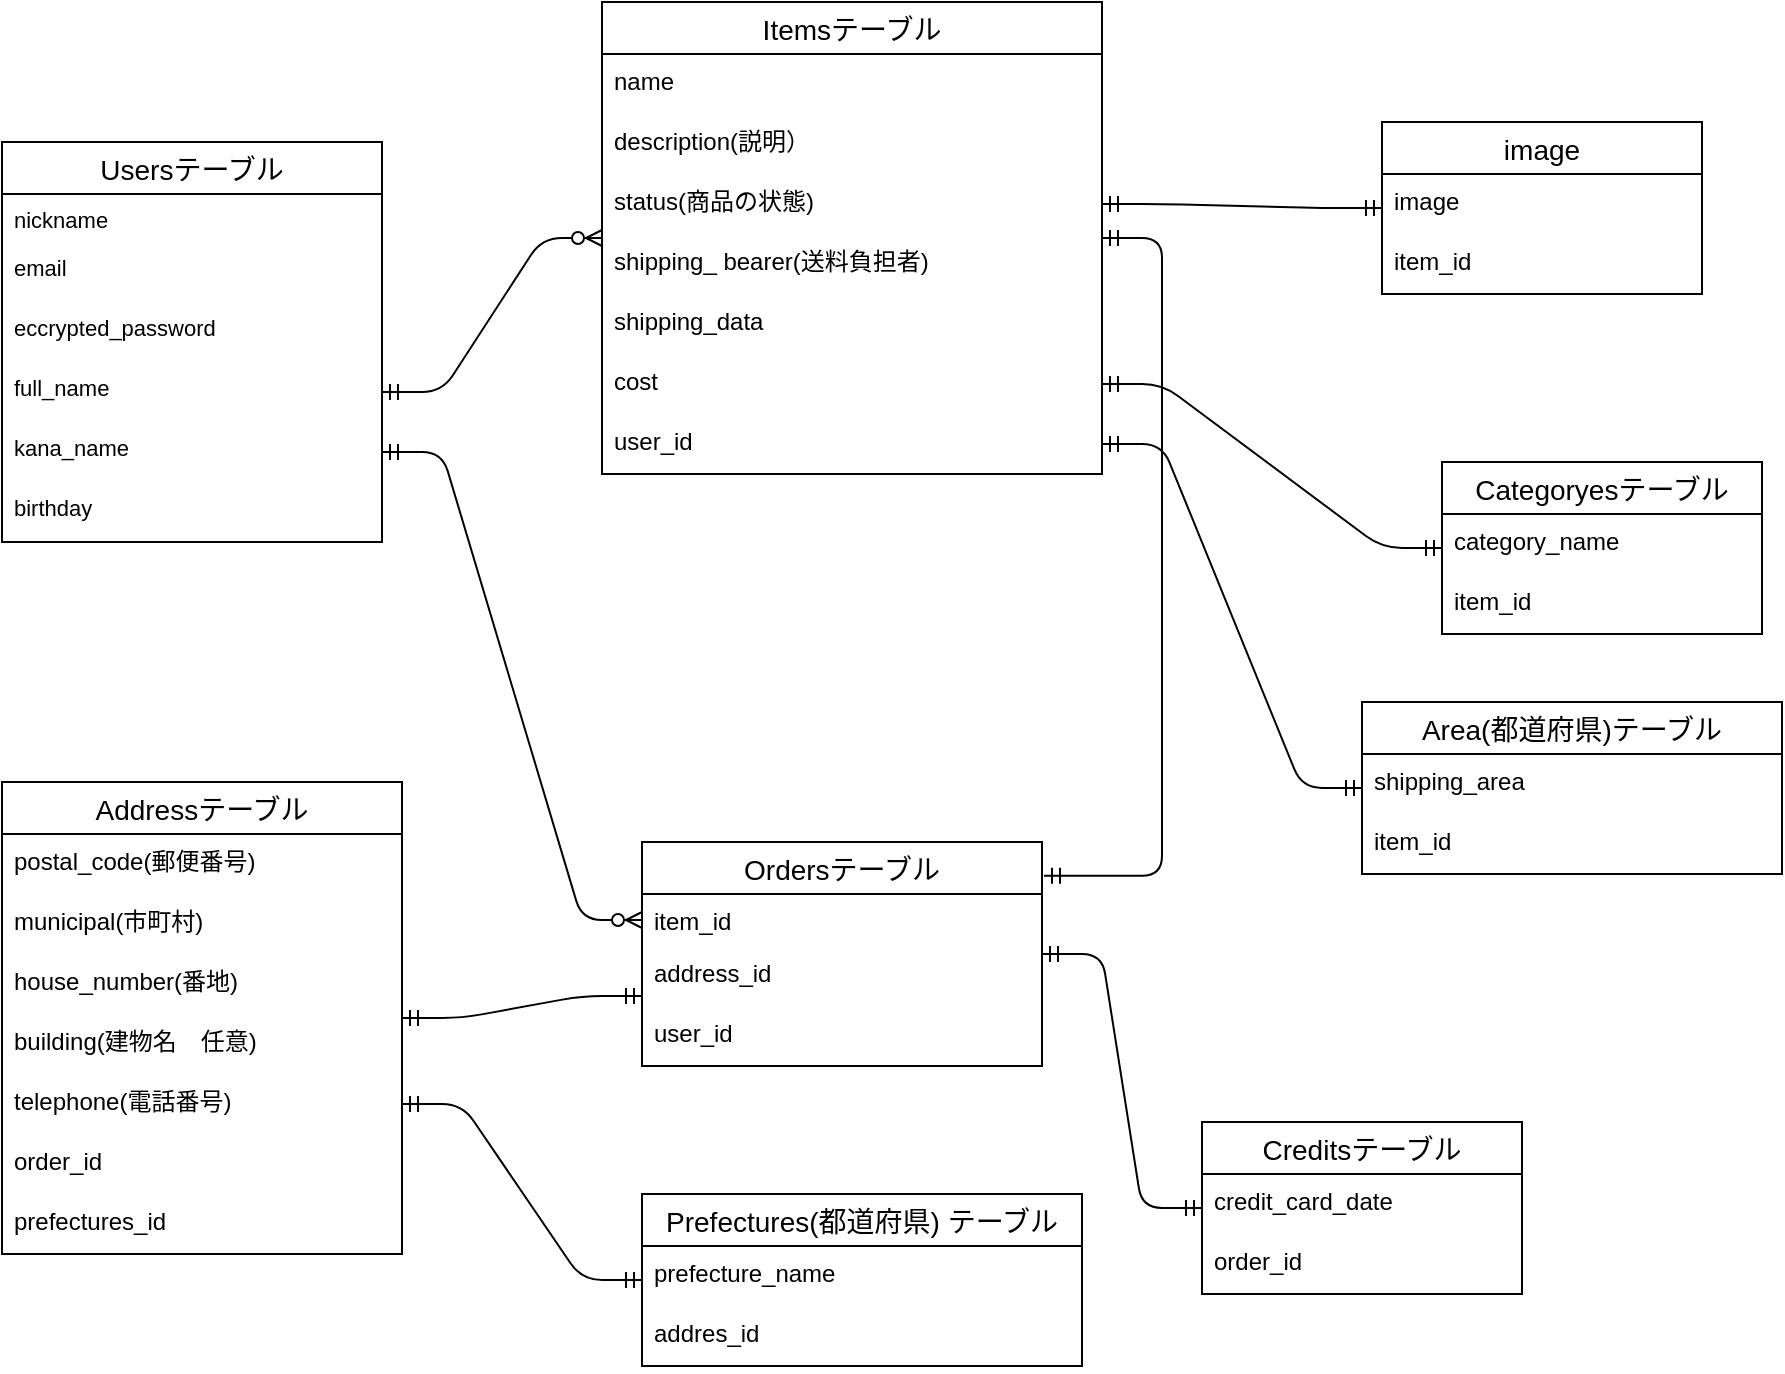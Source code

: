 <mxfile>
    <diagram id="AmKtjHTTedVKBdZKJ20y" name="ページ1">
        <mxGraphModel dx="947" dy="1061" grid="1" gridSize="10" guides="1" tooltips="1" connect="1" arrows="1" fold="1" page="1" pageScale="1" pageWidth="1169" pageHeight="827" math="0" shadow="0">
            <root>
                <mxCell id="0"/>
                <mxCell id="1" parent="0"/>
                <mxCell id="15" value="Usersテーブル" style="swimlane;fontStyle=0;childLayout=stackLayout;horizontal=1;startSize=26;horizontalStack=0;resizeParent=1;resizeParentMax=0;resizeLast=0;collapsible=1;marginBottom=0;align=center;fontSize=14;" parent="1" vertex="1">
                    <mxGeometry x="40" y="80" width="190" height="200" as="geometry">
                        <mxRectangle width="120" height="26" as="alternateBounds"/>
                    </mxGeometry>
                </mxCell>
                <mxCell id="18" value="nickname" style="text;strokeColor=none;fillColor=none;spacingLeft=4;spacingRight=4;overflow=hidden;rotatable=0;points=[[0,0.5],[1,0.5]];portConstraint=eastwest;fontSize=11;" parent="15" vertex="1">
                    <mxGeometry y="26" width="190" height="24" as="geometry"/>
                </mxCell>
                <mxCell id="26" value="email" style="text;strokeColor=none;fillColor=none;spacingLeft=4;spacingRight=4;overflow=hidden;rotatable=0;points=[[0,0.5],[1,0.5]];portConstraint=eastwest;fontSize=11;" parent="15" vertex="1">
                    <mxGeometry y="50" width="190" height="30" as="geometry"/>
                </mxCell>
                <mxCell id="27" value="eccrypted_password" style="text;strokeColor=none;fillColor=none;spacingLeft=4;spacingRight=4;overflow=hidden;rotatable=0;points=[[0,0.5],[1,0.5]];portConstraint=eastwest;fontSize=11;" parent="15" vertex="1">
                    <mxGeometry y="80" width="190" height="30" as="geometry"/>
                </mxCell>
                <mxCell id="28" value="full_name" style="text;strokeColor=none;fillColor=none;spacingLeft=4;spacingRight=4;overflow=hidden;rotatable=0;points=[[0,0.5],[1,0.5]];portConstraint=eastwest;fontSize=11;" parent="15" vertex="1">
                    <mxGeometry y="110" width="190" height="30" as="geometry"/>
                </mxCell>
                <mxCell id="29" value="kana_name" style="text;strokeColor=none;fillColor=none;spacingLeft=4;spacingRight=4;overflow=hidden;rotatable=0;points=[[0,0.5],[1,0.5]];portConstraint=eastwest;fontSize=11;" parent="15" vertex="1">
                    <mxGeometry y="140" width="190" height="30" as="geometry"/>
                </mxCell>
                <mxCell id="30" value="birthday" style="text;strokeColor=none;fillColor=none;spacingLeft=4;spacingRight=4;overflow=hidden;rotatable=0;points=[[0,0.5],[1,0.5]];portConstraint=eastwest;fontSize=11;" parent="15" vertex="1">
                    <mxGeometry y="170" width="190" height="30" as="geometry"/>
                </mxCell>
                <mxCell id="19" value="Itemsテーブル" style="swimlane;fontStyle=0;childLayout=stackLayout;horizontal=1;startSize=26;horizontalStack=0;resizeParent=1;resizeParentMax=0;resizeLast=0;collapsible=1;marginBottom=0;align=center;fontSize=14;" parent="1" vertex="1">
                    <mxGeometry x="340" y="10" width="250" height="236" as="geometry"/>
                </mxCell>
                <mxCell id="21" value="name" style="text;strokeColor=none;fillColor=none;spacingLeft=4;spacingRight=4;overflow=hidden;rotatable=0;points=[[0,0.5],[1,0.5]];portConstraint=eastwest;fontSize=12;" parent="19" vertex="1">
                    <mxGeometry y="26" width="250" height="30" as="geometry"/>
                </mxCell>
                <mxCell id="23" value="description(説明）" style="text;strokeColor=none;fillColor=none;spacingLeft=4;spacingRight=4;overflow=hidden;rotatable=0;points=[[0,0.5],[1,0.5]];portConstraint=eastwest;fontSize=12;" parent="19" vertex="1">
                    <mxGeometry y="56" width="250" height="30" as="geometry"/>
                </mxCell>
                <mxCell id="32" value="status(商品の状態)" style="text;strokeColor=none;fillColor=none;spacingLeft=4;spacingRight=4;overflow=hidden;rotatable=0;points=[[0,0.5],[1,0.5]];portConstraint=eastwest;fontSize=12;" parent="19" vertex="1">
                    <mxGeometry y="86" width="250" height="30" as="geometry"/>
                </mxCell>
                <mxCell id="33" value="shipping_ bearer(送料負担者)" style="text;strokeColor=none;fillColor=none;spacingLeft=4;spacingRight=4;overflow=hidden;rotatable=0;points=[[0,0.5],[1,0.5]];portConstraint=eastwest;fontSize=12;" parent="19" vertex="1">
                    <mxGeometry y="116" width="250" height="30" as="geometry"/>
                </mxCell>
                <mxCell id="35" value="shipping_data" style="text;strokeColor=none;fillColor=none;spacingLeft=4;spacingRight=4;overflow=hidden;rotatable=0;points=[[0,0.5],[1,0.5]];portConstraint=eastwest;fontSize=12;" parent="19" vertex="1">
                    <mxGeometry y="146" width="250" height="30" as="geometry"/>
                </mxCell>
                <mxCell id="36" value="cost" style="text;strokeColor=none;fillColor=none;spacingLeft=4;spacingRight=4;overflow=hidden;rotatable=0;points=[[0,0.5],[1,0.5]];portConstraint=eastwest;fontSize=12;" parent="19" vertex="1">
                    <mxGeometry y="176" width="250" height="30" as="geometry"/>
                </mxCell>
                <mxCell id="138" value="user_id" style="text;strokeColor=none;fillColor=none;spacingLeft=4;spacingRight=4;overflow=hidden;rotatable=0;points=[[0,0.5],[1,0.5]];portConstraint=eastwest;fontSize=12;" vertex="1" parent="19">
                    <mxGeometry y="206" width="250" height="30" as="geometry"/>
                </mxCell>
                <mxCell id="37" value="image" style="swimlane;fontStyle=0;childLayout=stackLayout;horizontal=1;startSize=26;horizontalStack=0;resizeParent=1;resizeParentMax=0;resizeLast=0;collapsible=1;marginBottom=0;align=center;fontSize=14;" parent="1" vertex="1">
                    <mxGeometry x="730" y="70" width="160" height="86" as="geometry">
                        <mxRectangle x="640" width="70" height="26" as="alternateBounds"/>
                    </mxGeometry>
                </mxCell>
                <mxCell id="38" value="image" style="text;strokeColor=none;fillColor=none;spacingLeft=4;spacingRight=4;overflow=hidden;rotatable=0;points=[[0,0.5],[1,0.5]];portConstraint=eastwest;fontSize=12;" parent="37" vertex="1">
                    <mxGeometry y="26" width="160" height="30" as="geometry"/>
                </mxCell>
                <mxCell id="154" value="item_id" style="text;strokeColor=none;fillColor=none;spacingLeft=4;spacingRight=4;overflow=hidden;rotatable=0;points=[[0,0.5],[1,0.5]];portConstraint=eastwest;fontSize=12;" vertex="1" parent="37">
                    <mxGeometry y="56" width="160" height="30" as="geometry"/>
                </mxCell>
                <mxCell id="41" value="Ordersテーブル" style="swimlane;fontStyle=0;childLayout=stackLayout;horizontal=1;startSize=26;horizontalStack=0;resizeParent=1;resizeParentMax=0;resizeLast=0;collapsible=1;marginBottom=0;align=center;fontSize=14;" parent="1" vertex="1">
                    <mxGeometry x="360" y="430" width="200" height="112" as="geometry">
                        <mxRectangle x="240" y="430" width="120" height="26" as="alternateBounds"/>
                    </mxGeometry>
                </mxCell>
                <mxCell id="43" value="item_id" style="text;strokeColor=none;fillColor=none;spacingLeft=4;spacingRight=4;overflow=hidden;rotatable=0;points=[[0,0.5],[1,0.5]];portConstraint=eastwest;fontSize=12;fontStyle=0" parent="41" vertex="1">
                    <mxGeometry y="26" width="200" height="26" as="geometry"/>
                </mxCell>
                <mxCell id="137" value="address_id" style="text;strokeColor=none;fillColor=none;spacingLeft=4;spacingRight=4;overflow=hidden;rotatable=0;points=[[0,0.5],[1,0.5]];portConstraint=eastwest;fontSize=12;fontStyle=0" vertex="1" parent="41">
                    <mxGeometry y="52" width="200" height="30" as="geometry"/>
                </mxCell>
                <mxCell id="147" value="user_id" style="text;strokeColor=none;fillColor=none;spacingLeft=4;spacingRight=4;overflow=hidden;rotatable=0;points=[[0,0.5],[1,0.5]];portConstraint=eastwest;fontSize=12;fontStyle=0" vertex="1" parent="41">
                    <mxGeometry y="82" width="200" height="30" as="geometry"/>
                </mxCell>
                <mxCell id="110" value="" style="edgeStyle=entityRelationEdgeStyle;fontSize=12;html=1;endArrow=ERzeroToMany;startArrow=ERmandOne;verticalAlign=middle;entryX=0;entryY=0.5;entryDx=0;entryDy=0;exitX=1;exitY=0.5;exitDx=0;exitDy=0;" parent="1" edge="1" target="43" source="29">
                    <mxGeometry width="100" height="100" relative="1" as="geometry">
                        <mxPoint x="192" y="42" as="sourcePoint"/>
                        <mxPoint x="240" y="470" as="targetPoint"/>
                    </mxGeometry>
                </mxCell>
                <mxCell id="111" value="" style="edgeStyle=entityRelationEdgeStyle;fontSize=12;html=1;endArrow=ERmandOne;startArrow=ERmandOne;verticalAlign=middle;" parent="1" source="32" edge="1" target="37">
                    <mxGeometry width="100" height="100" relative="1" as="geometry">
                        <mxPoint x="588.04" y="127.99" as="sourcePoint"/>
                        <mxPoint x="640" y="30" as="targetPoint"/>
                    </mxGeometry>
                </mxCell>
                <mxCell id="117" value="Categoryesテーブル" style="swimlane;fontStyle=0;childLayout=stackLayout;horizontal=1;startSize=26;horizontalStack=0;resizeParent=1;resizeParentMax=0;resizeLast=0;collapsible=1;marginBottom=0;align=center;fontSize=14;" vertex="1" parent="1">
                    <mxGeometry x="760" y="240" width="160" height="86" as="geometry">
                        <mxRectangle x="570" y="450" width="70" height="26" as="alternateBounds"/>
                    </mxGeometry>
                </mxCell>
                <mxCell id="118" value="category_name" style="text;strokeColor=none;fillColor=none;spacingLeft=4;spacingRight=4;overflow=hidden;rotatable=0;points=[[0,0.5],[1,0.5]];portConstraint=eastwest;fontSize=12;" vertex="1" parent="117">
                    <mxGeometry y="26" width="160" height="30" as="geometry"/>
                </mxCell>
                <mxCell id="155" value="item_id" style="text;strokeColor=none;fillColor=none;spacingLeft=4;spacingRight=4;overflow=hidden;rotatable=0;points=[[0,0.5],[1,0.5]];portConstraint=eastwest;fontSize=12;" vertex="1" parent="117">
                    <mxGeometry y="56" width="160" height="30" as="geometry"/>
                </mxCell>
                <mxCell id="119" value="Addressテーブル" style="swimlane;fontStyle=0;childLayout=stackLayout;horizontal=1;startSize=26;horizontalStack=0;resizeParent=1;resizeParentMax=0;resizeLast=0;collapsible=1;marginBottom=0;align=center;fontSize=14;" vertex="1" parent="1">
                    <mxGeometry x="40" y="400" width="200" height="236" as="geometry">
                        <mxRectangle x="480" y="460" width="120" height="26" as="alternateBounds"/>
                    </mxGeometry>
                </mxCell>
                <mxCell id="123" value="postal_code(郵便番号)" style="text;strokeColor=none;fillColor=none;spacingLeft=4;spacingRight=4;overflow=hidden;rotatable=0;points=[[0,0.5],[1,0.5]];portConstraint=eastwest;fontSize=12;" vertex="1" parent="119">
                    <mxGeometry y="26" width="200" height="30" as="geometry"/>
                </mxCell>
                <mxCell id="125" value="municipal(市町村)" style="text;strokeColor=none;fillColor=none;spacingLeft=4;spacingRight=4;overflow=hidden;rotatable=0;points=[[0,0.5],[1,0.5]];portConstraint=eastwest;fontSize=12;" vertex="1" parent="119">
                    <mxGeometry y="56" width="200" height="30" as="geometry"/>
                </mxCell>
                <mxCell id="126" value="house_number(番地)" style="text;strokeColor=none;fillColor=none;spacingLeft=4;spacingRight=4;overflow=hidden;rotatable=0;points=[[0,0.5],[1,0.5]];portConstraint=eastwest;fontSize=12;" vertex="1" parent="119">
                    <mxGeometry y="86" width="200" height="30" as="geometry"/>
                </mxCell>
                <mxCell id="127" value="building(建物名　任意)" style="text;strokeColor=none;fillColor=none;spacingLeft=4;spacingRight=4;overflow=hidden;rotatable=0;points=[[0,0.5],[1,0.5]];portConstraint=eastwest;fontSize=12;" vertex="1" parent="119">
                    <mxGeometry y="116" width="200" height="30" as="geometry"/>
                </mxCell>
                <mxCell id="128" value="telephone(電話番号)" style="text;strokeColor=none;fillColor=none;spacingLeft=4;spacingRight=4;overflow=hidden;rotatable=0;points=[[0,0.5],[1,0.5]];portConstraint=eastwest;fontSize=12;" vertex="1" parent="119">
                    <mxGeometry y="146" width="200" height="30" as="geometry"/>
                </mxCell>
                <mxCell id="162" value="order_id" style="text;strokeColor=none;fillColor=none;spacingLeft=4;spacingRight=4;overflow=hidden;rotatable=0;points=[[0,0.5],[1,0.5]];portConstraint=eastwest;fontSize=12;" vertex="1" parent="119">
                    <mxGeometry y="176" width="200" height="30" as="geometry"/>
                </mxCell>
                <mxCell id="163" value="prefectures_id" style="text;strokeColor=none;fillColor=none;spacingLeft=4;spacingRight=4;overflow=hidden;rotatable=0;points=[[0,0.5],[1,0.5]];portConstraint=eastwest;fontSize=12;" vertex="1" parent="119">
                    <mxGeometry y="206" width="200" height="30" as="geometry"/>
                </mxCell>
                <mxCell id="132" value="" style="edgeStyle=entityRelationEdgeStyle;fontSize=12;html=1;endArrow=ERmandOne;startArrow=ERmandOne;" edge="1" parent="1" source="119">
                    <mxGeometry width="100" height="100" relative="1" as="geometry">
                        <mxPoint x="100" y="500" as="sourcePoint"/>
                        <mxPoint x="360" y="507" as="targetPoint"/>
                    </mxGeometry>
                </mxCell>
                <mxCell id="134" value="" style="edgeStyle=entityRelationEdgeStyle;fontSize=12;html=1;endArrow=ERmandOne;startArrow=ERmandOne;verticalAlign=middle;" edge="1" parent="1" source="36" target="117">
                    <mxGeometry width="100" height="100" relative="1" as="geometry">
                        <mxPoint x="585" y="277.99" as="sourcePoint"/>
                        <mxPoint x="636.96" y="180" as="targetPoint"/>
                    </mxGeometry>
                </mxCell>
                <mxCell id="141" value="" style="edgeStyle=entityRelationEdgeStyle;fontSize=12;html=1;endArrow=ERzeroToMany;startArrow=ERmandOne;exitX=1;exitY=0.5;exitDx=0;exitDy=0;" edge="1" parent="1" source="28" target="19">
                    <mxGeometry width="100" height="100" relative="1" as="geometry">
                        <mxPoint x="290" y="320" as="sourcePoint"/>
                        <mxPoint x="390" y="220" as="targetPoint"/>
                    </mxGeometry>
                </mxCell>
                <mxCell id="142" value="Creditsテーブル" style="swimlane;fontStyle=0;childLayout=stackLayout;horizontal=1;startSize=26;horizontalStack=0;resizeParent=1;resizeParentMax=0;resizeLast=0;collapsible=1;marginBottom=0;align=center;fontSize=14;" vertex="1" parent="1">
                    <mxGeometry x="640" y="570" width="160" height="86" as="geometry"/>
                </mxCell>
                <mxCell id="143" value="credit_card_date" style="text;strokeColor=none;fillColor=none;spacingLeft=4;spacingRight=4;overflow=hidden;rotatable=0;points=[[0,0.5],[1,0.5]];portConstraint=eastwest;fontSize=12;" vertex="1" parent="142">
                    <mxGeometry y="26" width="160" height="30" as="geometry"/>
                </mxCell>
                <mxCell id="164" value="order_id" style="text;strokeColor=none;fillColor=none;spacingLeft=4;spacingRight=4;overflow=hidden;rotatable=0;points=[[0,0.5],[1,0.5]];portConstraint=eastwest;fontSize=12;" vertex="1" parent="142">
                    <mxGeometry y="56" width="160" height="30" as="geometry"/>
                </mxCell>
                <mxCell id="146" value="" style="edgeStyle=entityRelationEdgeStyle;fontSize=12;html=1;endArrow=ERmandOne;startArrow=ERmandOne;" edge="1" parent="1" source="41" target="142">
                    <mxGeometry width="100" height="100" relative="1" as="geometry">
                        <mxPoint x="90" y="540" as="sourcePoint"/>
                        <mxPoint x="220" y="640" as="targetPoint"/>
                    </mxGeometry>
                </mxCell>
                <mxCell id="156" value="Prefectures(都道府県) テーブル" style="swimlane;fontStyle=0;childLayout=stackLayout;horizontal=1;startSize=26;horizontalStack=0;resizeParent=1;resizeParentMax=0;resizeLast=0;collapsible=1;marginBottom=0;align=center;fontSize=14;" vertex="1" parent="1">
                    <mxGeometry x="360" y="606" width="220" height="86" as="geometry"/>
                </mxCell>
                <mxCell id="157" value="prefecture_name" style="text;strokeColor=none;fillColor=none;spacingLeft=4;spacingRight=4;overflow=hidden;rotatable=0;points=[[0,0.5],[1,0.5]];portConstraint=eastwest;fontSize=12;" vertex="1" parent="156">
                    <mxGeometry y="26" width="220" height="30" as="geometry"/>
                </mxCell>
                <mxCell id="159" value="addres_id" style="text;strokeColor=none;fillColor=none;spacingLeft=4;spacingRight=4;overflow=hidden;rotatable=0;points=[[0,0.5],[1,0.5]];portConstraint=eastwest;fontSize=12;" vertex="1" parent="156">
                    <mxGeometry y="56" width="220" height="30" as="geometry"/>
                </mxCell>
                <mxCell id="158" value="" style="edgeStyle=entityRelationEdgeStyle;fontSize=12;html=1;endArrow=ERmandOne;startArrow=ERmandOne;exitX=1;exitY=0.5;exitDx=0;exitDy=0;" edge="1" parent="1" source="128" target="156">
                    <mxGeometry width="100" height="100" relative="1" as="geometry">
                        <mxPoint x="160" y="660" as="sourcePoint"/>
                        <mxPoint x="280" y="664" as="targetPoint"/>
                    </mxGeometry>
                </mxCell>
                <mxCell id="92" value="" style="edgeStyle=entityRelationEdgeStyle;fontSize=12;html=1;endArrow=ERmandOne;startArrow=ERmandOne;verticalAlign=middle;entryX=1.005;entryY=0.151;entryDx=0;entryDy=0;entryPerimeter=0;" parent="1" source="19" edge="1" target="41">
                    <mxGeometry width="100" height="100" relative="1" as="geometry">
                        <mxPoint x="420" y="270" as="sourcePoint"/>
                        <mxPoint x="440" y="452" as="targetPoint"/>
                    </mxGeometry>
                </mxCell>
                <mxCell id="165" value="Area(都道府県)テーブル" style="swimlane;fontStyle=0;childLayout=stackLayout;horizontal=1;startSize=26;horizontalStack=0;resizeParent=1;resizeParentMax=0;resizeLast=0;collapsible=1;marginBottom=0;align=center;fontSize=14;" vertex="1" parent="1">
                    <mxGeometry x="720" y="360" width="210" height="86" as="geometry">
                        <mxRectangle x="570" y="450" width="70" height="26" as="alternateBounds"/>
                    </mxGeometry>
                </mxCell>
                <mxCell id="166" value="shipping_area" style="text;strokeColor=none;fillColor=none;spacingLeft=4;spacingRight=4;overflow=hidden;rotatable=0;points=[[0,0.5],[1,0.5]];portConstraint=eastwest;fontSize=12;" vertex="1" parent="165">
                    <mxGeometry y="26" width="210" height="30" as="geometry"/>
                </mxCell>
                <mxCell id="167" value="item_id" style="text;strokeColor=none;fillColor=none;spacingLeft=4;spacingRight=4;overflow=hidden;rotatable=0;points=[[0,0.5],[1,0.5]];portConstraint=eastwest;fontSize=12;" vertex="1" parent="165">
                    <mxGeometry y="56" width="210" height="30" as="geometry"/>
                </mxCell>
                <mxCell id="168" value="" style="edgeStyle=entityRelationEdgeStyle;fontSize=12;html=1;endArrow=ERmandOne;startArrow=ERmandOne;verticalAlign=middle;exitX=1;exitY=0.5;exitDx=0;exitDy=0;" edge="1" parent="1" source="138" target="165">
                    <mxGeometry width="100" height="100" relative="1" as="geometry">
                        <mxPoint x="600" y="320" as="sourcePoint"/>
                        <mxPoint x="770" y="372" as="targetPoint"/>
                    </mxGeometry>
                </mxCell>
            </root>
        </mxGraphModel>
    </diagram>
</mxfile>
